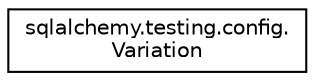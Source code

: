 digraph "Graphical Class Hierarchy"
{
 // LATEX_PDF_SIZE
  edge [fontname="Helvetica",fontsize="10",labelfontname="Helvetica",labelfontsize="10"];
  node [fontname="Helvetica",fontsize="10",shape=record];
  rankdir="LR";
  Node0 [label="sqlalchemy.testing.config.\lVariation",height=0.2,width=0.4,color="black", fillcolor="white", style="filled",URL="$classsqlalchemy_1_1testing_1_1config_1_1Variation.html",tooltip=" "];
}
